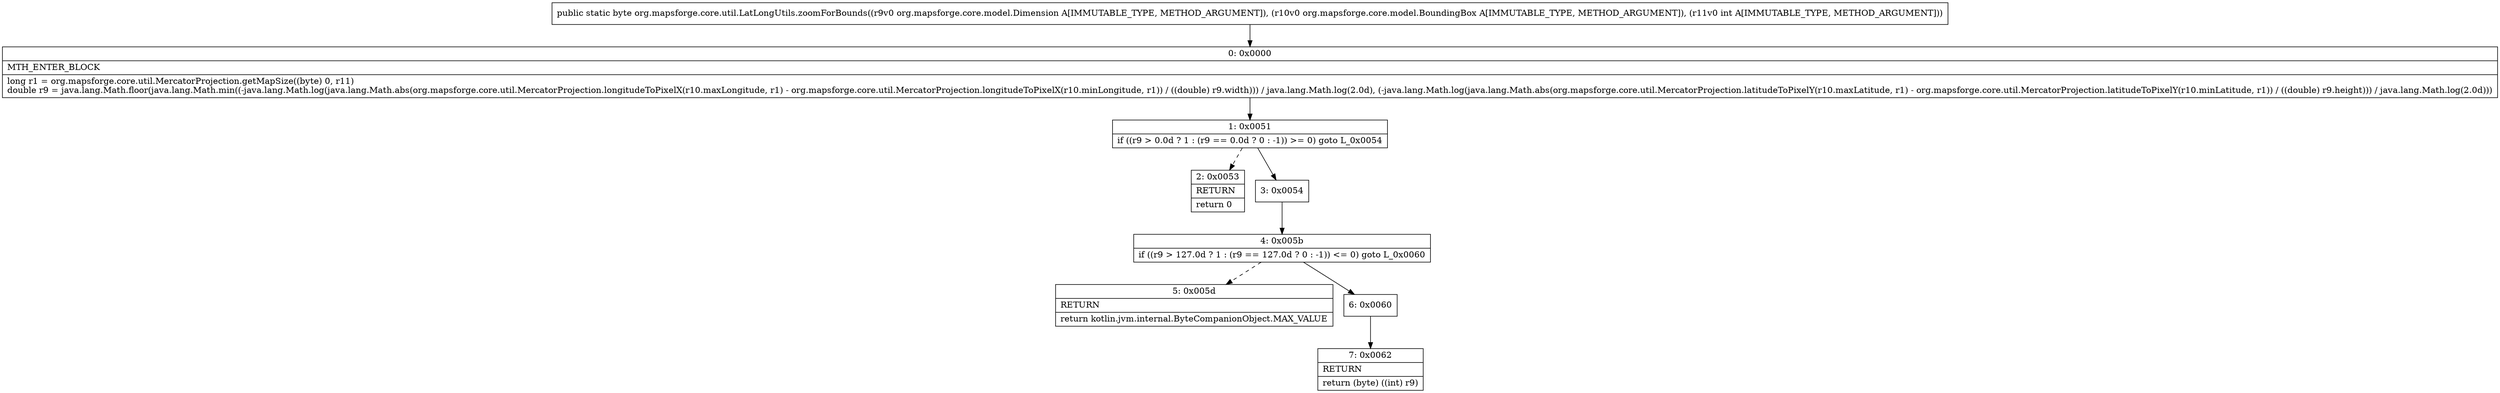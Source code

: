 digraph "CFG fororg.mapsforge.core.util.LatLongUtils.zoomForBounds(Lorg\/mapsforge\/core\/model\/Dimension;Lorg\/mapsforge\/core\/model\/BoundingBox;I)B" {
Node_0 [shape=record,label="{0\:\ 0x0000|MTH_ENTER_BLOCK\l|long r1 = org.mapsforge.core.util.MercatorProjection.getMapSize((byte) 0, r11)\ldouble r9 = java.lang.Math.floor(java.lang.Math.min((\-java.lang.Math.log(java.lang.Math.abs(org.mapsforge.core.util.MercatorProjection.longitudeToPixelX(r10.maxLongitude, r1) \- org.mapsforge.core.util.MercatorProjection.longitudeToPixelX(r10.minLongitude, r1)) \/ ((double) r9.width))) \/ java.lang.Math.log(2.0d), (\-java.lang.Math.log(java.lang.Math.abs(org.mapsforge.core.util.MercatorProjection.latitudeToPixelY(r10.maxLatitude, r1) \- org.mapsforge.core.util.MercatorProjection.latitudeToPixelY(r10.minLatitude, r1)) \/ ((double) r9.height))) \/ java.lang.Math.log(2.0d)))\l}"];
Node_1 [shape=record,label="{1\:\ 0x0051|if ((r9 \> 0.0d ? 1 : (r9 == 0.0d ? 0 : \-1)) \>= 0) goto L_0x0054\l}"];
Node_2 [shape=record,label="{2\:\ 0x0053|RETURN\l|return 0\l}"];
Node_3 [shape=record,label="{3\:\ 0x0054}"];
Node_4 [shape=record,label="{4\:\ 0x005b|if ((r9 \> 127.0d ? 1 : (r9 == 127.0d ? 0 : \-1)) \<= 0) goto L_0x0060\l}"];
Node_5 [shape=record,label="{5\:\ 0x005d|RETURN\l|return kotlin.jvm.internal.ByteCompanionObject.MAX_VALUE\l}"];
Node_6 [shape=record,label="{6\:\ 0x0060}"];
Node_7 [shape=record,label="{7\:\ 0x0062|RETURN\l|return (byte) ((int) r9)\l}"];
MethodNode[shape=record,label="{public static byte org.mapsforge.core.util.LatLongUtils.zoomForBounds((r9v0 org.mapsforge.core.model.Dimension A[IMMUTABLE_TYPE, METHOD_ARGUMENT]), (r10v0 org.mapsforge.core.model.BoundingBox A[IMMUTABLE_TYPE, METHOD_ARGUMENT]), (r11v0 int A[IMMUTABLE_TYPE, METHOD_ARGUMENT])) }"];
MethodNode -> Node_0;
Node_0 -> Node_1;
Node_1 -> Node_2[style=dashed];
Node_1 -> Node_3;
Node_3 -> Node_4;
Node_4 -> Node_5[style=dashed];
Node_4 -> Node_6;
Node_6 -> Node_7;
}

